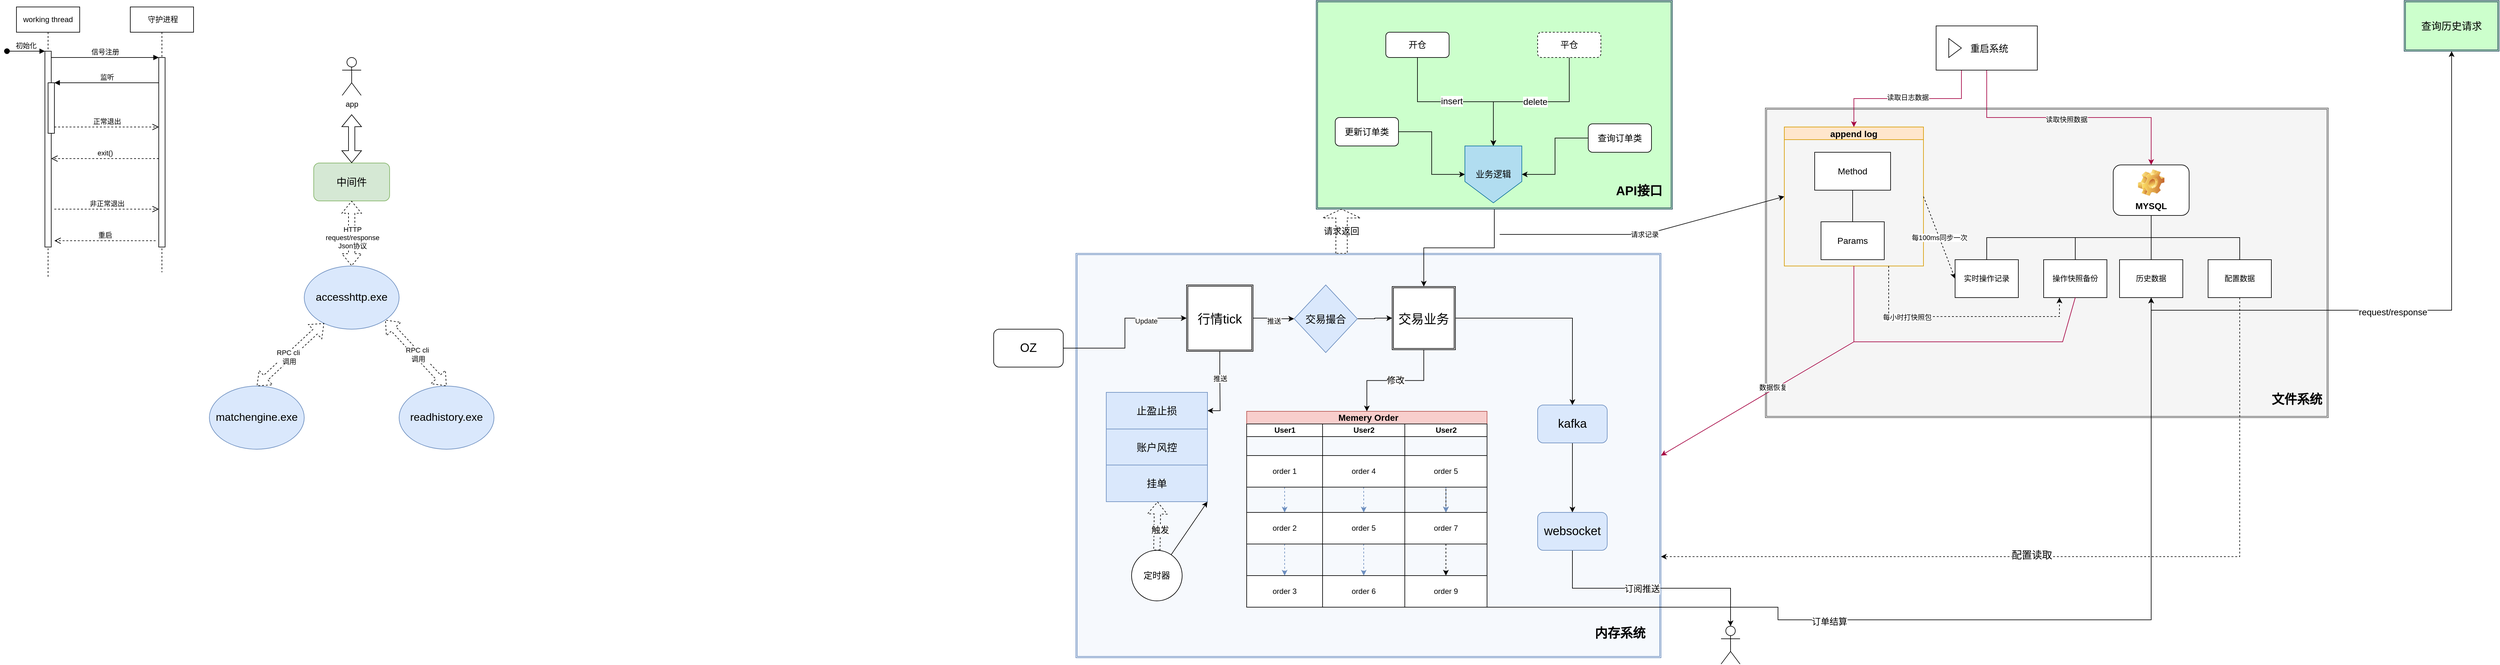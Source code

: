 <mxfile version="21.5.2" type="github">
  <diagram name="Page-1" id="2YBvvXClWsGukQMizWep">
    <mxGraphModel dx="3980" dy="1469" grid="1" gridSize="10" guides="1" tooltips="1" connect="1" arrows="1" fold="1" page="1" pageScale="1" pageWidth="850" pageHeight="1100" math="0" shadow="0">
      <root>
        <mxCell id="0" />
        <mxCell id="1" parent="0" />
        <mxCell id="4RSHPxg-54Gd9_lzuNZA-141" value="" style="shape=ext;double=1;rounded=0;whiteSpace=wrap;html=1;fillColor=#f6f9fd;strokeColor=#6c8ebf;" parent="1" vertex="1">
          <mxGeometry x="30" y="420" width="925" height="640" as="geometry" />
        </mxCell>
        <mxCell id="4RSHPxg-54Gd9_lzuNZA-189" style="edgeStyle=orthogonalEdgeStyle;rounded=0;orthogonalLoop=1;jettySize=auto;html=1;exitX=0.5;exitY=1;exitDx=0;exitDy=0;entryX=0.5;entryY=0;entryDx=0;entryDy=0;" parent="1" source="4RSHPxg-54Gd9_lzuNZA-182" target="4RSHPxg-54Gd9_lzuNZA-187" edge="1">
          <mxGeometry relative="1" as="geometry" />
        </mxCell>
        <mxCell id="4RSHPxg-54Gd9_lzuNZA-182" value="" style="shape=ext;double=1;rounded=0;whiteSpace=wrap;html=1;fillColor=#CCFFCC;strokeColor=#23445d;" parent="1" vertex="1">
          <mxGeometry x="410" y="20" width="563" height="330" as="geometry" />
        </mxCell>
        <mxCell id="4RSHPxg-54Gd9_lzuNZA-138" value="" style="shape=ext;double=1;rounded=0;whiteSpace=wrap;html=1;fillColor=#f5f5f5;fontColor=#333333;strokeColor=#666666;" parent="1" vertex="1">
          <mxGeometry x="1120" y="190" width="890" height="490" as="geometry" />
        </mxCell>
        <mxCell id="4RSHPxg-54Gd9_lzuNZA-34" value="&lt;font style=&quot;font-size: 14px;&quot;&gt;&amp;nbsp;Memery Order&lt;/font&gt;" style="swimlane;childLayout=stackLayout;resizeParent=1;resizeParentMax=0;startSize=20;html=1;fillColor=#f8cecc;strokeColor=#b85450;" parent="1" vertex="1">
          <mxGeometry x="300.0" y="670" width="380" height="310" as="geometry" />
        </mxCell>
        <mxCell id="4RSHPxg-54Gd9_lzuNZA-35" value="User1" style="swimlane;startSize=20;html=1;" parent="4RSHPxg-54Gd9_lzuNZA-34" vertex="1">
          <mxGeometry y="20" width="120" height="290" as="geometry" />
        </mxCell>
        <mxCell id="4RSHPxg-54Gd9_lzuNZA-59" value="" style="edgeStyle=orthogonalEdgeStyle;rounded=0;orthogonalLoop=1;jettySize=auto;html=1;dashed=1;fillColor=#dae8fc;strokeColor=#6c8ebf;" parent="4RSHPxg-54Gd9_lzuNZA-35" source="4RSHPxg-54Gd9_lzuNZA-14" target="4RSHPxg-54Gd9_lzuNZA-38" edge="1">
          <mxGeometry relative="1" as="geometry" />
        </mxCell>
        <mxCell id="4RSHPxg-54Gd9_lzuNZA-14" value="order 1" style="rounded=0;whiteSpace=wrap;html=1;" parent="4RSHPxg-54Gd9_lzuNZA-35" vertex="1">
          <mxGeometry y="50" width="120" height="50" as="geometry" />
        </mxCell>
        <mxCell id="4RSHPxg-54Gd9_lzuNZA-61" value="" style="edgeStyle=orthogonalEdgeStyle;rounded=0;orthogonalLoop=1;jettySize=auto;html=1;fillColor=#dae8fc;strokeColor=#6c8ebf;dashed=1;" parent="4RSHPxg-54Gd9_lzuNZA-35" source="4RSHPxg-54Gd9_lzuNZA-38" target="4RSHPxg-54Gd9_lzuNZA-42" edge="1">
          <mxGeometry relative="1" as="geometry" />
        </mxCell>
        <mxCell id="4RSHPxg-54Gd9_lzuNZA-38" value="order 2" style="rounded=0;whiteSpace=wrap;html=1;" parent="4RSHPxg-54Gd9_lzuNZA-35" vertex="1">
          <mxGeometry y="140" width="120" height="50" as="geometry" />
        </mxCell>
        <mxCell id="4RSHPxg-54Gd9_lzuNZA-42" value="order 3" style="rounded=0;whiteSpace=wrap;html=1;" parent="4RSHPxg-54Gd9_lzuNZA-35" vertex="1">
          <mxGeometry y="240" width="120" height="50" as="geometry" />
        </mxCell>
        <mxCell id="4RSHPxg-54Gd9_lzuNZA-36" value="User2" style="swimlane;startSize=20;html=1;" parent="4RSHPxg-54Gd9_lzuNZA-34" vertex="1">
          <mxGeometry x="120" y="20" width="130" height="290" as="geometry" />
        </mxCell>
        <mxCell id="4RSHPxg-54Gd9_lzuNZA-63" value="" style="edgeStyle=orthogonalEdgeStyle;rounded=0;orthogonalLoop=1;jettySize=auto;html=1;fillColor=#dae8fc;strokeColor=#6c8ebf;dashed=1;" parent="4RSHPxg-54Gd9_lzuNZA-36" source="4RSHPxg-54Gd9_lzuNZA-43" target="4RSHPxg-54Gd9_lzuNZA-45" edge="1">
          <mxGeometry relative="1" as="geometry" />
        </mxCell>
        <mxCell id="4RSHPxg-54Gd9_lzuNZA-43" value="order 4" style="rounded=0;whiteSpace=wrap;html=1;" parent="4RSHPxg-54Gd9_lzuNZA-36" vertex="1">
          <mxGeometry y="50" width="130" height="50" as="geometry" />
        </mxCell>
        <mxCell id="4RSHPxg-54Gd9_lzuNZA-64" value="" style="edgeStyle=orthogonalEdgeStyle;rounded=0;orthogonalLoop=1;jettySize=auto;html=1;fillColor=#dae8fc;strokeColor=#6c8ebf;dashed=1;" parent="4RSHPxg-54Gd9_lzuNZA-36" source="4RSHPxg-54Gd9_lzuNZA-45" target="4RSHPxg-54Gd9_lzuNZA-55" edge="1">
          <mxGeometry relative="1" as="geometry" />
        </mxCell>
        <mxCell id="4RSHPxg-54Gd9_lzuNZA-45" value="order 5" style="rounded=0;whiteSpace=wrap;html=1;" parent="4RSHPxg-54Gd9_lzuNZA-36" vertex="1">
          <mxGeometry y="140" width="130" height="50" as="geometry" />
        </mxCell>
        <mxCell id="4RSHPxg-54Gd9_lzuNZA-55" value="order 6" style="rounded=0;whiteSpace=wrap;html=1;" parent="4RSHPxg-54Gd9_lzuNZA-36" vertex="1">
          <mxGeometry y="240" width="130" height="50" as="geometry" />
        </mxCell>
        <mxCell id="4RSHPxg-54Gd9_lzuNZA-37" value="User2" style="swimlane;startSize=20;html=1;" parent="4RSHPxg-54Gd9_lzuNZA-34" vertex="1">
          <mxGeometry x="250" y="20" width="130" height="290" as="geometry" />
        </mxCell>
        <mxCell id="4RSHPxg-54Gd9_lzuNZA-66" value="" style="edgeStyle=orthogonalEdgeStyle;rounded=0;orthogonalLoop=1;jettySize=auto;html=1;" parent="4RSHPxg-54Gd9_lzuNZA-37" source="4RSHPxg-54Gd9_lzuNZA-56" target="4RSHPxg-54Gd9_lzuNZA-57" edge="1">
          <mxGeometry relative="1" as="geometry" />
        </mxCell>
        <mxCell id="4RSHPxg-54Gd9_lzuNZA-68" value="" style="edgeStyle=orthogonalEdgeStyle;rounded=0;orthogonalLoop=1;jettySize=auto;html=1;fillColor=#dae8fc;strokeColor=#6c8ebf;dashed=1;" parent="4RSHPxg-54Gd9_lzuNZA-37" source="4RSHPxg-54Gd9_lzuNZA-56" target="4RSHPxg-54Gd9_lzuNZA-57" edge="1">
          <mxGeometry relative="1" as="geometry" />
        </mxCell>
        <mxCell id="4RSHPxg-54Gd9_lzuNZA-56" value="order 5" style="rounded=0;whiteSpace=wrap;html=1;" parent="4RSHPxg-54Gd9_lzuNZA-37" vertex="1">
          <mxGeometry y="50" width="130" height="50" as="geometry" />
        </mxCell>
        <mxCell id="4RSHPxg-54Gd9_lzuNZA-67" value="" style="edgeStyle=orthogonalEdgeStyle;rounded=0;orthogonalLoop=1;jettySize=auto;html=1;dashed=1;" parent="4RSHPxg-54Gd9_lzuNZA-37" source="4RSHPxg-54Gd9_lzuNZA-57" target="4RSHPxg-54Gd9_lzuNZA-58" edge="1">
          <mxGeometry relative="1" as="geometry" />
        </mxCell>
        <mxCell id="4RSHPxg-54Gd9_lzuNZA-57" value="order 7" style="rounded=0;whiteSpace=wrap;html=1;" parent="4RSHPxg-54Gd9_lzuNZA-37" vertex="1">
          <mxGeometry y="140" width="130" height="50" as="geometry" />
        </mxCell>
        <mxCell id="4RSHPxg-54Gd9_lzuNZA-58" value="order 9" style="rounded=0;whiteSpace=wrap;html=1;" parent="4RSHPxg-54Gd9_lzuNZA-37" vertex="1">
          <mxGeometry y="240" width="130" height="50" as="geometry" />
        </mxCell>
        <mxCell id="4RSHPxg-54Gd9_lzuNZA-164" style="edgeStyle=orthogonalEdgeStyle;rounded=0;orthogonalLoop=1;jettySize=auto;html=1;exitX=0.5;exitY=1;exitDx=0;exitDy=0;" parent="1" source="4RSHPxg-54Gd9_lzuNZA-74" target="4RSHPxg-54Gd9_lzuNZA-157" edge="1">
          <mxGeometry relative="1" as="geometry" />
        </mxCell>
        <mxCell id="4RSHPxg-54Gd9_lzuNZA-168" value="&lt;font style=&quot;font-size: 14px;&quot;&gt;insert&lt;/font&gt;" style="edgeLabel;html=1;align=center;verticalAlign=middle;resizable=0;points=[];" parent="4RSHPxg-54Gd9_lzuNZA-164" vertex="1" connectable="0">
          <mxGeometry x="-0.044" y="1" relative="1" as="geometry">
            <mxPoint x="-1" as="offset" />
          </mxGeometry>
        </mxCell>
        <mxCell id="4RSHPxg-54Gd9_lzuNZA-74" value="&lt;font style=&quot;font-size: 14px;&quot;&gt;开仓&lt;/font&gt;" style="rounded=1;whiteSpace=wrap;html=1;" parent="1" vertex="1">
          <mxGeometry x="520" y="70" width="100" height="40" as="geometry" />
        </mxCell>
        <mxCell id="4RSHPxg-54Gd9_lzuNZA-165" style="edgeStyle=orthogonalEdgeStyle;rounded=0;orthogonalLoop=1;jettySize=auto;html=1;exitX=0.5;exitY=1;exitDx=0;exitDy=0;entryX=0.5;entryY=0;entryDx=0;entryDy=0;" parent="1" source="4RSHPxg-54Gd9_lzuNZA-75" target="4RSHPxg-54Gd9_lzuNZA-157" edge="1">
          <mxGeometry relative="1" as="geometry">
            <mxPoint x="690" y="240" as="targetPoint" />
          </mxGeometry>
        </mxCell>
        <mxCell id="4RSHPxg-54Gd9_lzuNZA-169" value="&lt;font style=&quot;font-size: 14px;&quot;&gt;delete&lt;/font&gt;" style="edgeLabel;html=1;align=center;verticalAlign=middle;resizable=0;points=[];" parent="4RSHPxg-54Gd9_lzuNZA-165" vertex="1" connectable="0">
          <mxGeometry x="-0.054" relative="1" as="geometry">
            <mxPoint x="-1" as="offset" />
          </mxGeometry>
        </mxCell>
        <mxCell id="4RSHPxg-54Gd9_lzuNZA-75" value="&lt;font style=&quot;font-size: 14px;&quot;&gt;平仓&lt;/font&gt;" style="rounded=1;whiteSpace=wrap;html=1;dashed=1;" parent="1" vertex="1">
          <mxGeometry x="760" y="70" width="100" height="40" as="geometry" />
        </mxCell>
        <mxCell id="4RSHPxg-54Gd9_lzuNZA-146" style="edgeStyle=elbowEdgeStyle;rounded=0;orthogonalLoop=1;jettySize=auto;html=1;startArrow=none;endArrow=none;exitX=0.5;exitY=1;exitDx=0;exitDy=0;" parent="1" source="4RSHPxg-54Gd9_lzuNZA-97" target="4RSHPxg-54Gd9_lzuNZA-138" edge="1">
          <mxGeometry relative="1" as="geometry" />
        </mxCell>
        <mxCell id="4RSHPxg-54Gd9_lzuNZA-97" value="append log" style="swimlane;startSize=20;horizontal=1;containerType=tree;newEdgeStyle={&quot;edgeStyle&quot;:&quot;elbowEdgeStyle&quot;,&quot;startArrow&quot;:&quot;none&quot;,&quot;endArrow&quot;:&quot;none&quot;};fillColor=#ffe6cc;strokeColor=#d79b00;swimlaneFillColor=none;shadow=0;fontSize=14;" parent="1" vertex="1">
          <mxGeometry x="1150" y="220" width="220" height="220" as="geometry">
            <mxRectangle x="1000" y="200" width="120" height="30" as="alternateBounds" />
          </mxGeometry>
        </mxCell>
        <mxCell id="4RSHPxg-54Gd9_lzuNZA-98" value="" style="edgeStyle=elbowEdgeStyle;elbow=vertical;sourcePerimeterSpacing=0;targetPerimeterSpacing=0;startArrow=none;endArrow=none;rounded=0;curved=0;" parent="4RSHPxg-54Gd9_lzuNZA-97" source="4RSHPxg-54Gd9_lzuNZA-100" target="4RSHPxg-54Gd9_lzuNZA-101" edge="1">
          <mxGeometry relative="1" as="geometry" />
        </mxCell>
        <UserObject label="&lt;font style=&quot;font-size: 14px;&quot;&gt;Method&lt;/font&gt;" treeRoot="1" id="4RSHPxg-54Gd9_lzuNZA-100">
          <mxCell style="whiteSpace=wrap;html=1;align=center;treeFolding=1;treeMoving=1;newEdgeStyle={&quot;edgeStyle&quot;:&quot;elbowEdgeStyle&quot;,&quot;startArrow&quot;:&quot;none&quot;,&quot;endArrow&quot;:&quot;none&quot;};" parent="4RSHPxg-54Gd9_lzuNZA-97" vertex="1">
            <mxGeometry x="48" y="40" width="120" height="60" as="geometry" />
          </mxCell>
        </UserObject>
        <mxCell id="4RSHPxg-54Gd9_lzuNZA-101" value="&lt;font style=&quot;font-size: 14px;&quot;&gt;Params&lt;/font&gt;" style="whiteSpace=wrap;html=1;align=center;verticalAlign=middle;treeFolding=1;treeMoving=1;newEdgeStyle={&quot;edgeStyle&quot;:&quot;elbowEdgeStyle&quot;,&quot;startArrow&quot;:&quot;none&quot;,&quot;endArrow&quot;:&quot;none&quot;};" parent="4RSHPxg-54Gd9_lzuNZA-97" vertex="1">
          <mxGeometry x="58" y="150" width="100" height="60" as="geometry" />
        </mxCell>
        <mxCell id="4RSHPxg-54Gd9_lzuNZA-103" value="" style="endArrow=classic;html=1;rounded=0;entryX=0;entryY=0.5;entryDx=0;entryDy=0;" parent="1" target="4RSHPxg-54Gd9_lzuNZA-97" edge="1">
          <mxGeometry relative="1" as="geometry">
            <mxPoint x="700" y="390" as="sourcePoint" />
            <mxPoint x="660" y="580" as="targetPoint" />
            <Array as="points">
              <mxPoint x="930" y="390" />
            </Array>
          </mxGeometry>
        </mxCell>
        <mxCell id="4RSHPxg-54Gd9_lzuNZA-104" value="请求记录" style="edgeLabel;resizable=0;html=1;align=center;verticalAlign=middle;" parent="4RSHPxg-54Gd9_lzuNZA-103" connectable="0" vertex="1">
          <mxGeometry relative="1" as="geometry" />
        </mxCell>
        <mxCell id="4RSHPxg-54Gd9_lzuNZA-139" style="edgeStyle=orthogonalEdgeStyle;rounded=0;orthogonalLoop=1;jettySize=auto;html=1;exitX=0.5;exitY=1;exitDx=0;exitDy=0;entryX=0.5;entryY=0;entryDx=0;entryDy=0;fillColor=#d80073;strokeColor=#A50040;" parent="1" source="4RSHPxg-54Gd9_lzuNZA-114" target="4RSHPxg-54Gd9_lzuNZA-131" edge="1">
          <mxGeometry relative="1" as="geometry" />
        </mxCell>
        <mxCell id="4RSHPxg-54Gd9_lzuNZA-140" value="读取快照数据" style="edgeLabel;html=1;align=center;verticalAlign=middle;resizable=0;points=[];" parent="4RSHPxg-54Gd9_lzuNZA-139" vertex="1" connectable="0">
          <mxGeometry x="-0.017" y="-3" relative="1" as="geometry">
            <mxPoint x="-1" as="offset" />
          </mxGeometry>
        </mxCell>
        <mxCell id="4RSHPxg-54Gd9_lzuNZA-144" style="edgeStyle=orthogonalEdgeStyle;rounded=0;orthogonalLoop=1;jettySize=auto;html=1;exitX=0.25;exitY=1;exitDx=0;exitDy=0;entryX=0.5;entryY=0;entryDx=0;entryDy=0;fillColor=#d80073;strokeColor=#A50040;" parent="1" source="4RSHPxg-54Gd9_lzuNZA-114" target="4RSHPxg-54Gd9_lzuNZA-97" edge="1">
          <mxGeometry relative="1" as="geometry" />
        </mxCell>
        <mxCell id="4RSHPxg-54Gd9_lzuNZA-145" value="读取日志数据" style="edgeLabel;html=1;align=center;verticalAlign=middle;resizable=0;points=[];" parent="4RSHPxg-54Gd9_lzuNZA-144" vertex="1" connectable="0">
          <mxGeometry x="-0.006" y="-2" relative="1" as="geometry">
            <mxPoint x="-1" as="offset" />
          </mxGeometry>
        </mxCell>
        <mxCell id="4RSHPxg-54Gd9_lzuNZA-114" value="&lt;font style=&quot;font-size: 15px;&quot;&gt;&amp;nbsp; 重启系统&lt;/font&gt;" style="html=1;whiteSpace=wrap;container=1;recursiveResize=0;collapsible=0;" parent="1" vertex="1">
          <mxGeometry x="1390" y="60" width="160" height="70" as="geometry" />
        </mxCell>
        <mxCell id="4RSHPxg-54Gd9_lzuNZA-115" value="" style="triangle;html=1;whiteSpace=wrap;" parent="4RSHPxg-54Gd9_lzuNZA-114" vertex="1">
          <mxGeometry x="20" y="20" width="20" height="30" as="geometry" />
        </mxCell>
        <mxCell id="4RSHPxg-54Gd9_lzuNZA-119" value="working thread" style="shape=umlLifeline;perimeter=lifelinePerimeter;whiteSpace=wrap;html=1;container=0;dropTarget=0;collapsible=0;recursiveResize=0;outlineConnect=0;portConstraint=eastwest;newEdgeStyle={&quot;edgeStyle&quot;:&quot;elbowEdgeStyle&quot;,&quot;elbow&quot;:&quot;vertical&quot;,&quot;curved&quot;:0,&quot;rounded&quot;:0};" parent="1" vertex="1">
          <mxGeometry x="-1645" y="30" width="100" height="430" as="geometry" />
        </mxCell>
        <mxCell id="4RSHPxg-54Gd9_lzuNZA-120" value="" style="html=1;points=[];perimeter=orthogonalPerimeter;outlineConnect=0;targetShapes=umlLifeline;portConstraint=eastwest;newEdgeStyle={&quot;edgeStyle&quot;:&quot;elbowEdgeStyle&quot;,&quot;elbow&quot;:&quot;vertical&quot;,&quot;curved&quot;:0,&quot;rounded&quot;:0};" parent="4RSHPxg-54Gd9_lzuNZA-119" vertex="1">
          <mxGeometry x="45" y="70" width="10" height="310" as="geometry" />
        </mxCell>
        <mxCell id="4RSHPxg-54Gd9_lzuNZA-121" value="初始化" style="html=1;verticalAlign=bottom;startArrow=oval;endArrow=block;startSize=8;edgeStyle=elbowEdgeStyle;elbow=vertical;curved=0;rounded=0;" parent="4RSHPxg-54Gd9_lzuNZA-119" target="4RSHPxg-54Gd9_lzuNZA-120" edge="1">
          <mxGeometry relative="1" as="geometry">
            <mxPoint x="-15" y="70" as="sourcePoint" />
          </mxGeometry>
        </mxCell>
        <mxCell id="4RSHPxg-54Gd9_lzuNZA-122" value="" style="html=1;points=[];perimeter=orthogonalPerimeter;outlineConnect=0;targetShapes=umlLifeline;portConstraint=eastwest;newEdgeStyle={&quot;edgeStyle&quot;:&quot;elbowEdgeStyle&quot;,&quot;elbow&quot;:&quot;vertical&quot;,&quot;curved&quot;:0,&quot;rounded&quot;:0};" parent="4RSHPxg-54Gd9_lzuNZA-119" vertex="1">
          <mxGeometry x="50" y="120" width="10" height="80" as="geometry" />
        </mxCell>
        <mxCell id="4RSHPxg-54Gd9_lzuNZA-123" value="&amp;nbsp;守护进程" style="shape=umlLifeline;perimeter=lifelinePerimeter;whiteSpace=wrap;html=1;container=0;dropTarget=0;collapsible=0;recursiveResize=0;outlineConnect=0;portConstraint=eastwest;newEdgeStyle={&quot;edgeStyle&quot;:&quot;elbowEdgeStyle&quot;,&quot;elbow&quot;:&quot;vertical&quot;,&quot;curved&quot;:0,&quot;rounded&quot;:0};" parent="1" vertex="1">
          <mxGeometry x="-1465" y="30" width="100" height="420" as="geometry" />
        </mxCell>
        <mxCell id="4RSHPxg-54Gd9_lzuNZA-124" value="" style="html=1;points=[];perimeter=orthogonalPerimeter;outlineConnect=0;targetShapes=umlLifeline;portConstraint=eastwest;newEdgeStyle={&quot;edgeStyle&quot;:&quot;elbowEdgeStyle&quot;,&quot;elbow&quot;:&quot;vertical&quot;,&quot;curved&quot;:0,&quot;rounded&quot;:0};" parent="4RSHPxg-54Gd9_lzuNZA-123" vertex="1">
          <mxGeometry x="45" y="80" width="10" height="300" as="geometry" />
        </mxCell>
        <mxCell id="4RSHPxg-54Gd9_lzuNZA-125" value="信号注册" style="html=1;verticalAlign=bottom;endArrow=block;edgeStyle=elbowEdgeStyle;elbow=vertical;curved=0;rounded=0;" parent="1" source="4RSHPxg-54Gd9_lzuNZA-120" target="4RSHPxg-54Gd9_lzuNZA-124" edge="1">
          <mxGeometry relative="1" as="geometry">
            <mxPoint x="-1490" y="120" as="sourcePoint" />
            <Array as="points">
              <mxPoint x="-1505" y="110" />
            </Array>
          </mxGeometry>
        </mxCell>
        <mxCell id="4RSHPxg-54Gd9_lzuNZA-126" value="&lt;meta charset=&quot;utf-8&quot;&gt;&lt;span style=&quot;color: rgb(0, 0, 0); font-family: Helvetica; font-size: 11px; font-style: normal; font-variant-ligatures: normal; font-variant-caps: normal; font-weight: 400; letter-spacing: normal; orphans: 2; text-align: center; text-indent: 0px; text-transform: none; widows: 2; word-spacing: 0px; -webkit-text-stroke-width: 0px; background-color: rgb(255, 255, 255); text-decoration-thickness: initial; text-decoration-style: initial; text-decoration-color: initial; float: none; display: inline !important;&quot;&gt;exit()&lt;/span&gt;" style="html=1;verticalAlign=bottom;endArrow=open;dashed=1;endSize=8;edgeStyle=elbowEdgeStyle;elbow=vertical;curved=0;rounded=0;" parent="1" source="4RSHPxg-54Gd9_lzuNZA-124" target="4RSHPxg-54Gd9_lzuNZA-120" edge="1">
          <mxGeometry relative="1" as="geometry">
            <mxPoint x="-1490" y="195" as="targetPoint" />
            <Array as="points">
              <mxPoint x="-1495" y="270" />
            </Array>
            <mxPoint as="offset" />
          </mxGeometry>
        </mxCell>
        <mxCell id="4RSHPxg-54Gd9_lzuNZA-127" value="监听" style="html=1;verticalAlign=bottom;endArrow=block;edgeStyle=elbowEdgeStyle;elbow=horizontal;curved=0;rounded=0;" parent="1" source="4RSHPxg-54Gd9_lzuNZA-124" target="4RSHPxg-54Gd9_lzuNZA-122" edge="1">
          <mxGeometry relative="1" as="geometry">
            <mxPoint x="-1510" y="150" as="sourcePoint" />
            <Array as="points">
              <mxPoint x="-1495" y="150" />
            </Array>
          </mxGeometry>
        </mxCell>
        <mxCell id="4RSHPxg-54Gd9_lzuNZA-128" value="正常退出" style="html=1;verticalAlign=bottom;endArrow=open;dashed=1;endSize=8;edgeStyle=elbowEdgeStyle;elbow=vertical;curved=0;rounded=0;" parent="1" source="4RSHPxg-54Gd9_lzuNZA-122" target="4RSHPxg-54Gd9_lzuNZA-124" edge="1">
          <mxGeometry relative="1" as="geometry">
            <mxPoint x="-1510" y="225" as="targetPoint" />
            <Array as="points">
              <mxPoint x="-1505" y="220" />
            </Array>
          </mxGeometry>
        </mxCell>
        <mxCell id="4RSHPxg-54Gd9_lzuNZA-129" value="非正常退出" style="html=1;verticalAlign=bottom;endArrow=open;dashed=1;endSize=8;edgeStyle=elbowEdgeStyle;elbow=vertical;curved=0;rounded=0;" parent="1" edge="1">
          <mxGeometry relative="1" as="geometry">
            <mxPoint x="-1420" y="350" as="targetPoint" />
            <Array as="points">
              <mxPoint x="-1505" y="350" />
            </Array>
            <mxPoint x="-1585" y="350" as="sourcePoint" />
          </mxGeometry>
        </mxCell>
        <mxCell id="4RSHPxg-54Gd9_lzuNZA-130" value="&lt;span style=&quot;color: rgb(0, 0, 0); font-family: Helvetica; font-size: 11px; font-style: normal; font-variant-ligatures: normal; font-variant-caps: normal; font-weight: 400; letter-spacing: normal; orphans: 2; text-align: center; text-indent: 0px; text-transform: none; widows: 2; word-spacing: 0px; -webkit-text-stroke-width: 0px; background-color: rgb(255, 255, 255); text-decoration-thickness: initial; text-decoration-style: initial; text-decoration-color: initial; float: none; display: inline !important;&quot;&gt;重启&lt;br&gt;&lt;/span&gt;" style="html=1;verticalAlign=bottom;endArrow=open;dashed=1;endSize=8;edgeStyle=elbowEdgeStyle;elbow=vertical;curved=0;rounded=0;" parent="1" edge="1">
          <mxGeometry relative="1" as="geometry">
            <mxPoint x="-1585" y="400" as="targetPoint" />
            <Array as="points">
              <mxPoint x="-1490" y="400" />
            </Array>
            <mxPoint x="-1425" y="400" as="sourcePoint" />
            <mxPoint as="offset" />
          </mxGeometry>
        </mxCell>
        <mxCell id="ewZk4nVqkKsYAWh3WmkP-16" style="edgeStyle=orthogonalEdgeStyle;rounded=0;orthogonalLoop=1;jettySize=auto;html=1;exitX=0.5;exitY=1;exitDx=0;exitDy=0;entryX=0.5;entryY=0;entryDx=0;entryDy=0;endArrow=none;endFill=0;" edge="1" parent="1" source="4RSHPxg-54Gd9_lzuNZA-131" target="4RSHPxg-54Gd9_lzuNZA-240">
          <mxGeometry relative="1" as="geometry" />
        </mxCell>
        <mxCell id="4RSHPxg-54Gd9_lzuNZA-131" value="&lt;font style=&quot;font-size: 14px;&quot;&gt;MYSQL&lt;/font&gt;" style="label;whiteSpace=wrap;html=1;align=center;verticalAlign=bottom;spacingLeft=0;spacingBottom=4;imageAlign=center;imageVerticalAlign=top;image=img/clipart/Gear_128x128.png" parent="1" vertex="1">
          <mxGeometry x="1670" y="280" width="120" height="80" as="geometry" />
        </mxCell>
        <mxCell id="4RSHPxg-54Gd9_lzuNZA-133" value="操作快照备份" style="whiteSpace=wrap;html=1;align=center;verticalAlign=middle;treeFolding=1;treeMoving=1;newEdgeStyle={&quot;edgeStyle&quot;:&quot;elbowEdgeStyle&quot;,&quot;startArrow&quot;:&quot;none&quot;,&quot;endArrow&quot;:&quot;none&quot;};" parent="1" vertex="1">
          <mxGeometry x="1560" y="430" width="100" height="60" as="geometry" />
        </mxCell>
        <mxCell id="4RSHPxg-54Gd9_lzuNZA-134" value="" style="edgeStyle=elbowEdgeStyle;elbow=vertical;sourcePerimeterSpacing=0;targetPerimeterSpacing=0;startArrow=none;endArrow=none;rounded=0;curved=0;exitX=0.5;exitY=1;exitDx=0;exitDy=0;" parent="1" source="4RSHPxg-54Gd9_lzuNZA-131" target="4RSHPxg-54Gd9_lzuNZA-133" edge="1">
          <mxGeometry relative="1" as="geometry">
            <mxPoint x="1660" y="370" as="sourcePoint" />
          </mxGeometry>
        </mxCell>
        <mxCell id="4RSHPxg-54Gd9_lzuNZA-136" value="" style="endArrow=classic;html=1;rounded=0;entryX=0;entryY=0.5;entryDx=0;entryDy=0;exitX=1;exitY=0.5;exitDx=0;exitDy=0;dashed=1;" parent="1" source="4RSHPxg-54Gd9_lzuNZA-97" target="4RSHPxg-54Gd9_lzuNZA-240" edge="1">
          <mxGeometry relative="1" as="geometry">
            <mxPoint x="1380" y="320" as="sourcePoint" />
            <mxPoint x="1590" y="330" as="targetPoint" />
          </mxGeometry>
        </mxCell>
        <mxCell id="4RSHPxg-54Gd9_lzuNZA-137" value="每100ms同步一次" style="edgeLabel;resizable=0;html=1;align=center;verticalAlign=middle;" parent="4RSHPxg-54Gd9_lzuNZA-136" connectable="0" vertex="1">
          <mxGeometry relative="1" as="geometry" />
        </mxCell>
        <mxCell id="4RSHPxg-54Gd9_lzuNZA-142" value="&lt;font style=&quot;font-size: 20px;&quot;&gt;内存系统&lt;/font&gt;" style="text;strokeColor=none;fillColor=none;html=1;fontSize=24;fontStyle=1;verticalAlign=middle;align=center;" parent="1" vertex="1">
          <mxGeometry x="840" y="1000" width="100" height="40" as="geometry" />
        </mxCell>
        <mxCell id="4RSHPxg-54Gd9_lzuNZA-143" value="&lt;font style=&quot;font-size: 20px;&quot;&gt;文件系统&lt;br&gt;&lt;/font&gt;" style="text;strokeColor=none;fillColor=none;html=1;fontSize=24;fontStyle=1;verticalAlign=middle;align=center;" parent="1" vertex="1">
          <mxGeometry x="1910" y="630" width="100" height="40" as="geometry" />
        </mxCell>
        <mxCell id="4RSHPxg-54Gd9_lzuNZA-149" value="" style="endArrow=classic;html=1;rounded=0;exitX=0.5;exitY=1;exitDx=0;exitDy=0;entryX=1;entryY=0.5;entryDx=0;entryDy=0;fillColor=#d80073;strokeColor=#A50040;" parent="1" source="4RSHPxg-54Gd9_lzuNZA-97" target="4RSHPxg-54Gd9_lzuNZA-141" edge="1">
          <mxGeometry width="50" height="50" relative="1" as="geometry">
            <mxPoint x="1270" y="570" as="sourcePoint" />
            <mxPoint x="1320" y="520" as="targetPoint" />
            <Array as="points">
              <mxPoint x="1260" y="560" />
            </Array>
          </mxGeometry>
        </mxCell>
        <mxCell id="4RSHPxg-54Gd9_lzuNZA-152" value="数据恢复" style="edgeLabel;html=1;align=center;verticalAlign=middle;resizable=0;points=[];" parent="4RSHPxg-54Gd9_lzuNZA-149" vertex="1" connectable="0">
          <mxGeometry x="0.126" y="-3" relative="1" as="geometry">
            <mxPoint as="offset" />
          </mxGeometry>
        </mxCell>
        <mxCell id="4RSHPxg-54Gd9_lzuNZA-151" value="" style="endArrow=none;html=1;rounded=0;entryX=0.5;entryY=1;entryDx=0;entryDy=0;fillColor=#d80073;strokeColor=#A50040;" parent="1" target="4RSHPxg-54Gd9_lzuNZA-133" edge="1">
          <mxGeometry width="50" height="50" relative="1" as="geometry">
            <mxPoint x="1260" y="560" as="sourcePoint" />
            <mxPoint x="1580" y="520" as="targetPoint" />
            <Array as="points">
              <mxPoint x="1590" y="560" />
            </Array>
          </mxGeometry>
        </mxCell>
        <mxCell id="4RSHPxg-54Gd9_lzuNZA-157" value="&lt;font style=&quot;font-size: 14px;&quot;&gt;业务逻辑&lt;/font&gt;" style="shape=offPageConnector;whiteSpace=wrap;html=1;fillColor=#b1ddf0;strokeColor=#10739e;" parent="1" vertex="1">
          <mxGeometry x="645" y="250" width="90" height="90" as="geometry" />
        </mxCell>
        <mxCell id="4RSHPxg-54Gd9_lzuNZA-170" style="edgeStyle=orthogonalEdgeStyle;rounded=0;orthogonalLoop=1;jettySize=auto;html=1;exitX=1;exitY=0.5;exitDx=0;exitDy=0;entryX=0;entryY=0.5;entryDx=0;entryDy=0;" parent="1" source="4RSHPxg-54Gd9_lzuNZA-159" target="4RSHPxg-54Gd9_lzuNZA-157" edge="1">
          <mxGeometry relative="1" as="geometry" />
        </mxCell>
        <mxCell id="4RSHPxg-54Gd9_lzuNZA-159" value="&lt;span style=&quot;font-size: 14px;&quot;&gt;更新订单类&lt;/span&gt;" style="rounded=1;whiteSpace=wrap;html=1;" parent="1" vertex="1">
          <mxGeometry x="440" y="205" width="100" height="45" as="geometry" />
        </mxCell>
        <mxCell id="4RSHPxg-54Gd9_lzuNZA-173" style="edgeStyle=orthogonalEdgeStyle;rounded=0;orthogonalLoop=1;jettySize=auto;html=1;entryX=1;entryY=0.5;entryDx=0;entryDy=0;" parent="1" source="4RSHPxg-54Gd9_lzuNZA-171" target="4RSHPxg-54Gd9_lzuNZA-157" edge="1">
          <mxGeometry relative="1" as="geometry" />
        </mxCell>
        <mxCell id="4RSHPxg-54Gd9_lzuNZA-171" value="&lt;span style=&quot;font-size: 14px;&quot;&gt;查询订单类&lt;/span&gt;" style="rounded=1;whiteSpace=wrap;html=1;" parent="1" vertex="1">
          <mxGeometry x="840" y="215" width="100" height="45" as="geometry" />
        </mxCell>
        <mxCell id="4RSHPxg-54Gd9_lzuNZA-174" value="&lt;font style=&quot;font-size: 14px;&quot;&gt;请求返回&lt;/font&gt;" style="shape=singleArrow;direction=north;whiteSpace=wrap;html=1;dashed=1;" parent="1" vertex="1">
          <mxGeometry x="420" y="350" width="60" height="70" as="geometry" />
        </mxCell>
        <mxCell id="4RSHPxg-54Gd9_lzuNZA-175" value="历史数据" style="whiteSpace=wrap;html=1;align=center;verticalAlign=middle;treeFolding=1;treeMoving=1;newEdgeStyle={&quot;edgeStyle&quot;:&quot;elbowEdgeStyle&quot;,&quot;startArrow&quot;:&quot;none&quot;,&quot;endArrow&quot;:&quot;none&quot;};" parent="1" vertex="1">
          <mxGeometry x="1680" y="430" width="100" height="60" as="geometry" />
        </mxCell>
        <mxCell id="4RSHPxg-54Gd9_lzuNZA-177" value="" style="edgeStyle=elbowEdgeStyle;elbow=vertical;sourcePerimeterSpacing=0;targetPerimeterSpacing=0;startArrow=none;endArrow=none;rounded=0;curved=0;exitX=0.5;exitY=1;exitDx=0;exitDy=0;entryX=0.5;entryY=0;entryDx=0;entryDy=0;" parent="1" source="4RSHPxg-54Gd9_lzuNZA-131" target="4RSHPxg-54Gd9_lzuNZA-175" edge="1">
          <mxGeometry relative="1" as="geometry">
            <mxPoint x="1670" y="380" as="sourcePoint" />
            <mxPoint x="1600" y="440" as="targetPoint" />
          </mxGeometry>
        </mxCell>
        <mxCell id="4RSHPxg-54Gd9_lzuNZA-180" style="edgeStyle=elbowEdgeStyle;rounded=0;orthogonalLoop=1;jettySize=auto;html=1;startArrow=none;endArrow=classic;entryX=1;entryY=0.75;entryDx=0;entryDy=0;dashed=1;endFill=1;fillColor=#b0e3e6;strokeColor=#0c0d0d;" parent="1" source="4RSHPxg-54Gd9_lzuNZA-178" target="4RSHPxg-54Gd9_lzuNZA-141" edge="1">
          <mxGeometry relative="1" as="geometry">
            <Array as="points">
              <mxPoint x="1870" y="610" />
            </Array>
          </mxGeometry>
        </mxCell>
        <mxCell id="4RSHPxg-54Gd9_lzuNZA-181" value="&lt;font style=&quot;font-size: 16px;&quot;&gt;配置读取&lt;/font&gt;" style="edgeLabel;html=1;align=center;verticalAlign=middle;resizable=0;points=[];" parent="4RSHPxg-54Gd9_lzuNZA-180" vertex="1" connectable="0">
          <mxGeometry x="0.115" y="-3" relative="1" as="geometry">
            <mxPoint x="-1" as="offset" />
          </mxGeometry>
        </mxCell>
        <mxCell id="4RSHPxg-54Gd9_lzuNZA-178" value="配置数据" style="whiteSpace=wrap;html=1;align=center;verticalAlign=middle;treeFolding=1;treeMoving=1;newEdgeStyle={&quot;edgeStyle&quot;:&quot;elbowEdgeStyle&quot;,&quot;startArrow&quot;:&quot;none&quot;,&quot;endArrow&quot;:&quot;none&quot;};" parent="1" vertex="1">
          <mxGeometry x="1820" y="430" width="100" height="60" as="geometry" />
        </mxCell>
        <mxCell id="4RSHPxg-54Gd9_lzuNZA-179" value="" style="edgeStyle=elbowEdgeStyle;elbow=vertical;sourcePerimeterSpacing=0;targetPerimeterSpacing=0;startArrow=none;endArrow=none;rounded=0;curved=0;exitX=0.5;exitY=1;exitDx=0;exitDy=0;entryX=0.5;entryY=0;entryDx=0;entryDy=0;" parent="1" source="4RSHPxg-54Gd9_lzuNZA-131" target="4RSHPxg-54Gd9_lzuNZA-178" edge="1">
          <mxGeometry relative="1" as="geometry">
            <mxPoint x="1670" y="380" as="sourcePoint" />
            <mxPoint x="1740" y="440" as="targetPoint" />
          </mxGeometry>
        </mxCell>
        <mxCell id="4RSHPxg-54Gd9_lzuNZA-184" value="&lt;font style=&quot;font-size: 20px;&quot;&gt;API接口&lt;/font&gt;" style="text;strokeColor=none;fillColor=none;html=1;fontSize=24;fontStyle=1;verticalAlign=middle;align=center;" parent="1" vertex="1">
          <mxGeometry x="870" y="300" width="100" height="40" as="geometry" />
        </mxCell>
        <mxCell id="4RSHPxg-54Gd9_lzuNZA-196" style="edgeStyle=orthogonalEdgeStyle;rounded=0;orthogonalLoop=1;jettySize=auto;html=1;exitX=1;exitY=0.5;exitDx=0;exitDy=0;entryX=0;entryY=0.5;entryDx=0;entryDy=0;" parent="1" source="4RSHPxg-54Gd9_lzuNZA-186" target="4RSHPxg-54Gd9_lzuNZA-195" edge="1">
          <mxGeometry relative="1" as="geometry" />
        </mxCell>
        <mxCell id="ewZk4nVqkKsYAWh3WmkP-20" value="推送" style="edgeLabel;html=1;align=center;verticalAlign=middle;resizable=0;points=[];" vertex="1" connectable="0" parent="4RSHPxg-54Gd9_lzuNZA-196">
          <mxGeometry x="0.015" y="-3" relative="1" as="geometry">
            <mxPoint as="offset" />
          </mxGeometry>
        </mxCell>
        <mxCell id="4RSHPxg-54Gd9_lzuNZA-232" style="edgeStyle=orthogonalEdgeStyle;rounded=0;orthogonalLoop=1;jettySize=auto;html=1;exitX=0.5;exitY=1;exitDx=0;exitDy=0;entryX=1;entryY=0.5;entryDx=0;entryDy=0;" parent="1" source="4RSHPxg-54Gd9_lzuNZA-186" target="4RSHPxg-54Gd9_lzuNZA-223" edge="1">
          <mxGeometry relative="1" as="geometry" />
        </mxCell>
        <mxCell id="ewZk4nVqkKsYAWh3WmkP-17" value="推送" style="edgeLabel;html=1;align=center;verticalAlign=middle;resizable=0;points=[];" vertex="1" connectable="0" parent="4RSHPxg-54Gd9_lzuNZA-232">
          <mxGeometry x="-0.247" relative="1" as="geometry">
            <mxPoint as="offset" />
          </mxGeometry>
        </mxCell>
        <mxCell id="4RSHPxg-54Gd9_lzuNZA-186" value="&lt;font style=&quot;font-size: 20px;&quot;&gt;行情tick&lt;/font&gt;" style="shape=ext;double=1;whiteSpace=wrap;html=1;aspect=fixed;" parent="1" vertex="1">
          <mxGeometry x="205" y="470" width="105" height="105" as="geometry" />
        </mxCell>
        <mxCell id="4RSHPxg-54Gd9_lzuNZA-194" value="&lt;font style=&quot;font-size: 14px;&quot;&gt;修改&lt;/font&gt;" style="edgeStyle=orthogonalEdgeStyle;rounded=0;orthogonalLoop=1;jettySize=auto;html=1;exitX=0.5;exitY=1;exitDx=0;exitDy=0;entryX=0.5;entryY=0;entryDx=0;entryDy=0;" parent="1" source="4RSHPxg-54Gd9_lzuNZA-187" target="4RSHPxg-54Gd9_lzuNZA-34" edge="1">
          <mxGeometry relative="1" as="geometry" />
        </mxCell>
        <mxCell id="4RSHPxg-54Gd9_lzuNZA-204" style="edgeStyle=orthogonalEdgeStyle;rounded=0;orthogonalLoop=1;jettySize=auto;html=1;exitX=1;exitY=0.5;exitDx=0;exitDy=0;entryX=0.5;entryY=0;entryDx=0;entryDy=0;" parent="1" source="4RSHPxg-54Gd9_lzuNZA-187" target="4RSHPxg-54Gd9_lzuNZA-203" edge="1">
          <mxGeometry relative="1" as="geometry" />
        </mxCell>
        <mxCell id="4RSHPxg-54Gd9_lzuNZA-187" value="&lt;font style=&quot;font-size: 20px;&quot;&gt;交易业务&lt;/font&gt;" style="shape=ext;double=1;whiteSpace=wrap;html=1;aspect=fixed;" parent="1" vertex="1">
          <mxGeometry x="530" y="472.5" width="100" height="100" as="geometry" />
        </mxCell>
        <mxCell id="4RSHPxg-54Gd9_lzuNZA-197" value="" style="edgeStyle=orthogonalEdgeStyle;rounded=0;orthogonalLoop=1;jettySize=auto;html=1;" parent="1" source="4RSHPxg-54Gd9_lzuNZA-195" target="4RSHPxg-54Gd9_lzuNZA-187" edge="1">
          <mxGeometry relative="1" as="geometry" />
        </mxCell>
        <mxCell id="4RSHPxg-54Gd9_lzuNZA-195" value="&lt;font style=&quot;font-size: 16px;&quot;&gt;交易撮合&lt;/font&gt;" style="rhombus;whiteSpace=wrap;html=1;fillColor=#dae8fc;strokeColor=#6c8ebf;" parent="1" vertex="1">
          <mxGeometry x="375" y="470" width="100" height="107" as="geometry" />
        </mxCell>
        <mxCell id="4RSHPxg-54Gd9_lzuNZA-202" style="edgeStyle=orthogonalEdgeStyle;rounded=0;orthogonalLoop=1;jettySize=auto;html=1;exitX=1;exitY=0.5;exitDx=0;exitDy=0;entryX=0;entryY=0.5;entryDx=0;entryDy=0;" parent="1" source="4RSHPxg-54Gd9_lzuNZA-201" target="4RSHPxg-54Gd9_lzuNZA-186" edge="1">
          <mxGeometry relative="1" as="geometry" />
        </mxCell>
        <mxCell id="ewZk4nVqkKsYAWh3WmkP-18" value="Update" style="edgeLabel;html=1;align=center;verticalAlign=middle;resizable=0;points=[];" vertex="1" connectable="0" parent="4RSHPxg-54Gd9_lzuNZA-202">
          <mxGeometry x="0.474" y="-4" relative="1" as="geometry">
            <mxPoint as="offset" />
          </mxGeometry>
        </mxCell>
        <mxCell id="4RSHPxg-54Gd9_lzuNZA-201" value="&lt;font style=&quot;font-size: 19px;&quot;&gt;OZ&lt;/font&gt;" style="rounded=1;whiteSpace=wrap;html=1;" parent="1" vertex="1">
          <mxGeometry x="-100" y="540" width="110" height="60" as="geometry" />
        </mxCell>
        <mxCell id="4RSHPxg-54Gd9_lzuNZA-206" style="edgeStyle=orthogonalEdgeStyle;rounded=0;orthogonalLoop=1;jettySize=auto;html=1;exitX=0.5;exitY=1;exitDx=0;exitDy=0;entryX=0.5;entryY=0;entryDx=0;entryDy=0;" parent="1" source="4RSHPxg-54Gd9_lzuNZA-203" target="4RSHPxg-54Gd9_lzuNZA-205" edge="1">
          <mxGeometry relative="1" as="geometry" />
        </mxCell>
        <mxCell id="4RSHPxg-54Gd9_lzuNZA-203" value="&lt;span style=&quot;font-size: 19px;&quot;&gt;kafka&lt;/span&gt;" style="rounded=1;whiteSpace=wrap;html=1;fillColor=#dae8fc;strokeColor=#6c8ebf;" parent="1" vertex="1">
          <mxGeometry x="760" y="660" width="110" height="60" as="geometry" />
        </mxCell>
        <mxCell id="ewZk4nVqkKsYAWh3WmkP-23" style="edgeStyle=orthogonalEdgeStyle;rounded=0;orthogonalLoop=1;jettySize=auto;html=1;exitX=0.5;exitY=1;exitDx=0;exitDy=0;entryX=0.5;entryY=0;entryDx=0;entryDy=0;entryPerimeter=0;" edge="1" parent="1" source="4RSHPxg-54Gd9_lzuNZA-205" target="ewZk4nVqkKsYAWh3WmkP-22">
          <mxGeometry relative="1" as="geometry" />
        </mxCell>
        <mxCell id="ewZk4nVqkKsYAWh3WmkP-25" value="&lt;font style=&quot;font-size: 14px;&quot;&gt;订阅推送&lt;/font&gt;" style="edgeLabel;html=1;align=center;verticalAlign=middle;resizable=0;points=[];" vertex="1" connectable="0" parent="ewZk4nVqkKsYAWh3WmkP-23">
          <mxGeometry x="-0.086" y="-1" relative="1" as="geometry">
            <mxPoint x="1" as="offset" />
          </mxGeometry>
        </mxCell>
        <mxCell id="4RSHPxg-54Gd9_lzuNZA-205" value="&lt;span style=&quot;font-size: 19px;&quot;&gt;websocket&lt;/span&gt;" style="rounded=1;whiteSpace=wrap;html=1;fillColor=#dae8fc;strokeColor=#6c8ebf;" parent="1" vertex="1">
          <mxGeometry x="760" y="830" width="110" height="60" as="geometry" />
        </mxCell>
        <mxCell id="4RSHPxg-54Gd9_lzuNZA-207" value="" style="shape=table;startSize=0;container=1;collapsible=0;childLayout=tableLayout;fontSize=16;fillColor=#dae8fc;strokeColor=#6c8ebf;" parent="1" vertex="1">
          <mxGeometry x="78" y="640" width="160" height="173" as="geometry" />
        </mxCell>
        <mxCell id="4RSHPxg-54Gd9_lzuNZA-223" style="shape=tableRow;horizontal=0;startSize=0;swimlaneHead=0;swimlaneBody=0;strokeColor=inherit;top=0;left=0;bottom=0;right=0;collapsible=0;dropTarget=0;fillColor=none;points=[[0,0.5],[1,0.5]];portConstraint=eastwest;fontSize=16;" parent="4RSHPxg-54Gd9_lzuNZA-207" vertex="1">
          <mxGeometry width="160" height="58" as="geometry" />
        </mxCell>
        <mxCell id="4RSHPxg-54Gd9_lzuNZA-227" value="止盈止损" style="shape=partialRectangle;html=1;whiteSpace=wrap;connectable=0;strokeColor=inherit;overflow=hidden;fillColor=none;top=0;left=0;bottom=0;right=0;pointerEvents=1;fontSize=16;" parent="4RSHPxg-54Gd9_lzuNZA-223" vertex="1">
          <mxGeometry width="160" height="58" as="geometry">
            <mxRectangle width="160" height="58" as="alternateBounds" />
          </mxGeometry>
        </mxCell>
        <mxCell id="4RSHPxg-54Gd9_lzuNZA-208" value="" style="shape=tableRow;horizontal=0;startSize=0;swimlaneHead=0;swimlaneBody=0;strokeColor=inherit;top=0;left=0;bottom=0;right=0;collapsible=0;dropTarget=0;fillColor=none;points=[[0,0.5],[1,0.5]];portConstraint=eastwest;fontSize=16;" parent="4RSHPxg-54Gd9_lzuNZA-207" vertex="1">
          <mxGeometry y="58" width="160" height="57" as="geometry" />
        </mxCell>
        <mxCell id="4RSHPxg-54Gd9_lzuNZA-228" value="账户风控" style="shape=partialRectangle;html=1;whiteSpace=wrap;connectable=0;strokeColor=inherit;overflow=hidden;fillColor=none;top=0;left=0;bottom=0;right=0;pointerEvents=1;fontSize=16;" parent="4RSHPxg-54Gd9_lzuNZA-208" vertex="1">
          <mxGeometry width="160" height="57" as="geometry">
            <mxRectangle width="160" height="57" as="alternateBounds" />
          </mxGeometry>
        </mxCell>
        <mxCell id="4RSHPxg-54Gd9_lzuNZA-212" value="" style="shape=tableRow;horizontal=0;startSize=0;swimlaneHead=0;swimlaneBody=0;strokeColor=inherit;top=0;left=0;bottom=0;right=0;collapsible=0;dropTarget=0;fillColor=none;points=[[0,0.5],[1,0.5]];portConstraint=eastwest;fontSize=16;" parent="4RSHPxg-54Gd9_lzuNZA-207" vertex="1">
          <mxGeometry y="115" width="160" height="58" as="geometry" />
        </mxCell>
        <mxCell id="4RSHPxg-54Gd9_lzuNZA-229" value="挂单" style="shape=partialRectangle;html=1;whiteSpace=wrap;connectable=0;strokeColor=inherit;overflow=hidden;fillColor=none;top=0;left=0;bottom=0;right=0;pointerEvents=1;fontSize=16;" parent="4RSHPxg-54Gd9_lzuNZA-212" vertex="1">
          <mxGeometry width="160" height="58" as="geometry">
            <mxRectangle width="160" height="58" as="alternateBounds" />
          </mxGeometry>
        </mxCell>
        <mxCell id="ewZk4nVqkKsYAWh3WmkP-29" value="" style="whiteSpace=wrap;html=1;" vertex="1" parent="4RSHPxg-54Gd9_lzuNZA-212">
          <mxGeometry x="160" width="NaN" height="58" as="geometry">
            <mxRectangle width="NaN" height="58" as="alternateBounds" />
          </mxGeometry>
        </mxCell>
        <mxCell id="4RSHPxg-54Gd9_lzuNZA-234" style="edgeStyle=orthogonalEdgeStyle;rounded=0;orthogonalLoop=1;jettySize=auto;html=1;exitX=0.5;exitY=1;exitDx=0;exitDy=0;entryX=0.5;entryY=1;entryDx=0;entryDy=0;startArrow=classic;startFill=1;" parent="1" source="4RSHPxg-54Gd9_lzuNZA-233" target="4RSHPxg-54Gd9_lzuNZA-175" edge="1">
          <mxGeometry relative="1" as="geometry" />
        </mxCell>
        <mxCell id="4RSHPxg-54Gd9_lzuNZA-235" value="&lt;font style=&quot;font-size: 14px;&quot;&gt;request/response&lt;/font&gt;" style="edgeLabel;html=1;align=center;verticalAlign=middle;resizable=0;points=[];" parent="4RSHPxg-54Gd9_lzuNZA-234" vertex="1" connectable="0">
          <mxGeometry x="0.113" y="3" relative="1" as="geometry">
            <mxPoint as="offset" />
          </mxGeometry>
        </mxCell>
        <mxCell id="4RSHPxg-54Gd9_lzuNZA-233" value="&lt;font style=&quot;font-size: 16px;&quot;&gt;查询历史请求&lt;/font&gt;" style="shape=ext;double=1;rounded=0;whiteSpace=wrap;html=1;fillColor=#CCFFCC;strokeColor=#23445d;" parent="1" vertex="1">
          <mxGeometry x="2130" y="20" width="150" height="80" as="geometry" />
        </mxCell>
        <mxCell id="4RSHPxg-54Gd9_lzuNZA-236" style="edgeStyle=orthogonalEdgeStyle;rounded=0;orthogonalLoop=1;jettySize=auto;html=1;exitX=1;exitY=1;exitDx=0;exitDy=0;entryX=0.5;entryY=1;entryDx=0;entryDy=0;" parent="1" source="4RSHPxg-54Gd9_lzuNZA-37" target="4RSHPxg-54Gd9_lzuNZA-175" edge="1">
          <mxGeometry relative="1" as="geometry">
            <mxPoint x="1510" y="730.0" as="targetPoint" />
            <Array as="points">
              <mxPoint x="1140" y="980" />
              <mxPoint x="1140" y="1000" />
              <mxPoint x="1730" y="1000" />
            </Array>
          </mxGeometry>
        </mxCell>
        <mxCell id="4RSHPxg-54Gd9_lzuNZA-237" value="&lt;font style=&quot;font-size: 14px;&quot;&gt;订单结算&lt;/font&gt;" style="edgeLabel;html=1;align=center;verticalAlign=middle;resizable=0;points=[];" parent="4RSHPxg-54Gd9_lzuNZA-236" vertex="1" connectable="0">
          <mxGeometry x="-0.292" y="-3" relative="1" as="geometry">
            <mxPoint x="1" as="offset" />
          </mxGeometry>
        </mxCell>
        <mxCell id="4RSHPxg-54Gd9_lzuNZA-243" value="" style="edgeStyle=elbowEdgeStyle;rounded=0;orthogonalLoop=1;jettySize=auto;html=1;startArrow=none;endArrow=classic;exitX=0.75;exitY=1;exitDx=0;exitDy=0;entryX=0.25;entryY=1;entryDx=0;entryDy=0;elbow=vertical;endFill=1;dashed=1;" parent="1" source="4RSHPxg-54Gd9_lzuNZA-97" target="4RSHPxg-54Gd9_lzuNZA-133" edge="1">
          <mxGeometry x="-0.333" y="-51" relative="1" as="geometry">
            <Array as="points">
              <mxPoint x="1460" y="520" />
            </Array>
            <mxPoint x="-50" y="-41" as="offset" />
          </mxGeometry>
        </mxCell>
        <mxCell id="4RSHPxg-54Gd9_lzuNZA-244" value="每小时打快照包" style="edgeLabel;html=1;align=center;verticalAlign=middle;resizable=0;points=[];" parent="4RSHPxg-54Gd9_lzuNZA-243" vertex="1" connectable="0">
          <mxGeometry x="-0.427" y="-1" relative="1" as="geometry">
            <mxPoint as="offset" />
          </mxGeometry>
        </mxCell>
        <mxCell id="4RSHPxg-54Gd9_lzuNZA-240" value="实时操作记录" style="whiteSpace=wrap;html=1;align=center;verticalAlign=middle;treeFolding=1;treeMoving=1;newEdgeStyle={&quot;edgeStyle&quot;:&quot;elbowEdgeStyle&quot;,&quot;startArrow&quot;:&quot;none&quot;,&quot;endArrow&quot;:&quot;none&quot;};" parent="1" vertex="1">
          <mxGeometry x="1420" y="430" width="100" height="60" as="geometry" />
        </mxCell>
        <mxCell id="4RSHPxg-54Gd9_lzuNZA-241" style="edgeStyle=elbowEdgeStyle;rounded=0;orthogonalLoop=1;jettySize=auto;html=1;startArrow=none;endArrow=none;exitX=0.5;exitY=0;exitDx=0;exitDy=0;" parent="1" source="4RSHPxg-54Gd9_lzuNZA-240" target="4RSHPxg-54Gd9_lzuNZA-240" edge="1">
          <mxGeometry relative="1" as="geometry" />
        </mxCell>
        <mxCell id="ewZk4nVqkKsYAWh3WmkP-3" value="&lt;font style=&quot;font-size: 17px;&quot;&gt;accesshttp.exe&lt;/font&gt;" style="ellipse;whiteSpace=wrap;html=1;fillColor=#dae8fc;strokeColor=#6c8ebf;" vertex="1" parent="1">
          <mxGeometry x="-1190" y="440" width="150" height="100" as="geometry" />
        </mxCell>
        <mxCell id="ewZk4nVqkKsYAWh3WmkP-4" value="app" style="shape=umlActor;verticalLabelPosition=bottom;verticalAlign=top;html=1;outlineConnect=0;" vertex="1" parent="1">
          <mxGeometry x="-1130" y="110" width="30" height="60" as="geometry" />
        </mxCell>
        <mxCell id="ewZk4nVqkKsYAWh3WmkP-5" value="&lt;font style=&quot;font-size: 16px;&quot;&gt;中间件&lt;/font&gt;" style="rounded=1;whiteSpace=wrap;html=1;fillColor=#d5e8d4;strokeColor=#82b366;" vertex="1" parent="1">
          <mxGeometry x="-1175" y="277" width="120" height="60" as="geometry" />
        </mxCell>
        <mxCell id="ewZk4nVqkKsYAWh3WmkP-6" value="&lt;font style=&quot;font-size: 17px;&quot;&gt;matchengine.exe&lt;/font&gt;" style="ellipse;whiteSpace=wrap;html=1;fillColor=#dae8fc;strokeColor=#6c8ebf;" vertex="1" parent="1">
          <mxGeometry x="-1340" y="630" width="150" height="100" as="geometry" />
        </mxCell>
        <mxCell id="ewZk4nVqkKsYAWh3WmkP-7" value="&lt;font style=&quot;font-size: 17px;&quot;&gt;readhistory.exe&lt;/font&gt;" style="ellipse;whiteSpace=wrap;html=1;fillColor=#dae8fc;strokeColor=#6c8ebf;" vertex="1" parent="1">
          <mxGeometry x="-1040" y="630" width="150" height="100" as="geometry" />
        </mxCell>
        <mxCell id="ewZk4nVqkKsYAWh3WmkP-8" value="" style="shape=flexArrow;endArrow=classic;startArrow=classic;html=1;rounded=0;exitX=0.5;exitY=0;exitDx=0;exitDy=0;entryX=0.5;entryY=1;entryDx=0;entryDy=0;dashed=1;" edge="1" parent="1" source="ewZk4nVqkKsYAWh3WmkP-3" target="ewZk4nVqkKsYAWh3WmkP-5">
          <mxGeometry width="100" height="100" relative="1" as="geometry">
            <mxPoint x="-1180" y="480" as="sourcePoint" />
            <mxPoint x="-1080" y="380" as="targetPoint" />
          </mxGeometry>
        </mxCell>
        <mxCell id="ewZk4nVqkKsYAWh3WmkP-9" value="HTTP&lt;br&gt;request/response&lt;br&gt;Json协议" style="edgeLabel;html=1;align=center;verticalAlign=middle;resizable=0;points=[];" vertex="1" connectable="0" parent="ewZk4nVqkKsYAWh3WmkP-8">
          <mxGeometry x="-0.118" y="-1" relative="1" as="geometry">
            <mxPoint as="offset" />
          </mxGeometry>
        </mxCell>
        <mxCell id="ewZk4nVqkKsYAWh3WmkP-10" value="" style="shape=flexArrow;endArrow=classic;startArrow=classic;html=1;rounded=0;exitX=0.5;exitY=0;exitDx=0;exitDy=0;dashed=1;" edge="1" parent="1" source="ewZk4nVqkKsYAWh3WmkP-6" target="ewZk4nVqkKsYAWh3WmkP-3">
          <mxGeometry width="100" height="100" relative="1" as="geometry">
            <mxPoint x="-1280" y="620" as="sourcePoint" />
            <mxPoint x="-1190" y="530" as="targetPoint" />
          </mxGeometry>
        </mxCell>
        <mxCell id="ewZk4nVqkKsYAWh3WmkP-11" value="RPC cli&amp;nbsp;&lt;br&gt;调用" style="edgeLabel;html=1;align=center;verticalAlign=middle;resizable=0;points=[];" vertex="1" connectable="0" parent="ewZk4nVqkKsYAWh3WmkP-10">
          <mxGeometry x="-0.058" y="-1" relative="1" as="geometry">
            <mxPoint as="offset" />
          </mxGeometry>
        </mxCell>
        <mxCell id="ewZk4nVqkKsYAWh3WmkP-12" value="" style="shape=flexArrow;endArrow=classic;startArrow=classic;html=1;rounded=0;exitX=0.5;exitY=0;exitDx=0;exitDy=0;dashed=1;entryX=1;entryY=1;entryDx=0;entryDy=0;" edge="1" parent="1" source="ewZk4nVqkKsYAWh3WmkP-7" target="ewZk4nVqkKsYAWh3WmkP-3">
          <mxGeometry width="100" height="100" relative="1" as="geometry">
            <mxPoint x="-1255" y="640" as="sourcePoint" />
            <mxPoint x="-1149" y="541" as="targetPoint" />
          </mxGeometry>
        </mxCell>
        <mxCell id="ewZk4nVqkKsYAWh3WmkP-13" value="RPC cli&amp;nbsp;&lt;br&gt;调用" style="edgeLabel;html=1;align=center;verticalAlign=middle;resizable=0;points=[];" vertex="1" connectable="0" parent="ewZk4nVqkKsYAWh3WmkP-12">
          <mxGeometry x="-0.058" y="-1" relative="1" as="geometry">
            <mxPoint as="offset" />
          </mxGeometry>
        </mxCell>
        <mxCell id="ewZk4nVqkKsYAWh3WmkP-14" value="" style="shape=flexArrow;endArrow=classic;startArrow=classic;html=1;rounded=0;exitX=0.5;exitY=0;exitDx=0;exitDy=0;" edge="1" parent="1" source="ewZk4nVqkKsYAWh3WmkP-5">
          <mxGeometry width="100" height="100" relative="1" as="geometry">
            <mxPoint x="-1330" y="340" as="sourcePoint" />
            <mxPoint x="-1115" y="200" as="targetPoint" />
          </mxGeometry>
        </mxCell>
        <mxCell id="ewZk4nVqkKsYAWh3WmkP-22" value="" style="shape=umlActor;verticalLabelPosition=bottom;verticalAlign=top;html=1;outlineConnect=0;" vertex="1" parent="1">
          <mxGeometry x="1050" y="1010" width="30" height="60" as="geometry" />
        </mxCell>
        <mxCell id="ewZk4nVqkKsYAWh3WmkP-30" value="" style="edgeStyle=orthogonalEdgeStyle;rounded=0;orthogonalLoop=1;jettySize=auto;html=1;" edge="1" parent="1" source="ewZk4nVqkKsYAWh3WmkP-28" target="ewZk4nVqkKsYAWh3WmkP-29">
          <mxGeometry relative="1" as="geometry" />
        </mxCell>
        <mxCell id="ewZk4nVqkKsYAWh3WmkP-28" value="&lt;font style=&quot;font-size: 14px;&quot;&gt;定时器&lt;/font&gt;" style="ellipse;whiteSpace=wrap;html=1;aspect=fixed;" vertex="1" parent="1">
          <mxGeometry x="118" y="890" width="80" height="80" as="geometry" />
        </mxCell>
        <mxCell id="ewZk4nVqkKsYAWh3WmkP-32" value="" style="shape=flexArrow;endArrow=classic;html=1;rounded=0;exitX=0.5;exitY=0;exitDx=0;exitDy=0;entryX=0.507;entryY=1;entryDx=0;entryDy=0;entryPerimeter=0;dashed=1;" edge="1" parent="1" source="ewZk4nVqkKsYAWh3WmkP-28" target="4RSHPxg-54Gd9_lzuNZA-212">
          <mxGeometry width="50" height="50" relative="1" as="geometry">
            <mxPoint x="150" y="880" as="sourcePoint" />
            <mxPoint x="200" y="830" as="targetPoint" />
          </mxGeometry>
        </mxCell>
        <mxCell id="ewZk4nVqkKsYAWh3WmkP-34" value="&lt;font style=&quot;font-size: 14px;&quot;&gt;触发&lt;/font&gt;" style="edgeLabel;html=1;align=center;verticalAlign=middle;resizable=0;points=[];" vertex="1" connectable="0" parent="ewZk4nVqkKsYAWh3WmkP-32">
          <mxGeometry x="-0.167" y="-4" relative="1" as="geometry">
            <mxPoint as="offset" />
          </mxGeometry>
        </mxCell>
      </root>
    </mxGraphModel>
  </diagram>
</mxfile>
